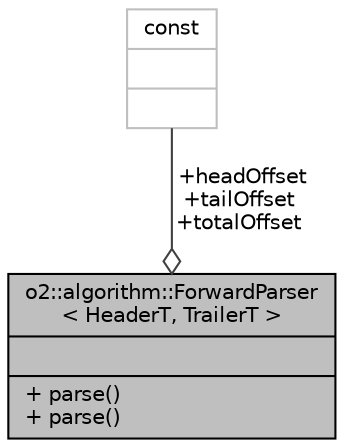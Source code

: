 digraph "o2::algorithm::ForwardParser&lt; HeaderT, TrailerT &gt;"
{
 // INTERACTIVE_SVG=YES
  bgcolor="transparent";
  edge [fontname="Helvetica",fontsize="10",labelfontname="Helvetica",labelfontsize="10"];
  node [fontname="Helvetica",fontsize="10",shape=record];
  Node1 [label="{o2::algorithm::ForwardParser\l\< HeaderT, TrailerT \>\n||+ parse()\l+ parse()\l}",height=0.2,width=0.4,color="black", fillcolor="grey75", style="filled", fontcolor="black"];
  Node2 -> Node1 [color="grey25",fontsize="10",style="solid",label=" +headOffset\n+tailOffset\n+totalOffset" ,arrowhead="odiamond",fontname="Helvetica"];
  Node2 [label="{const\n||}",height=0.2,width=0.4,color="grey75"];
}
